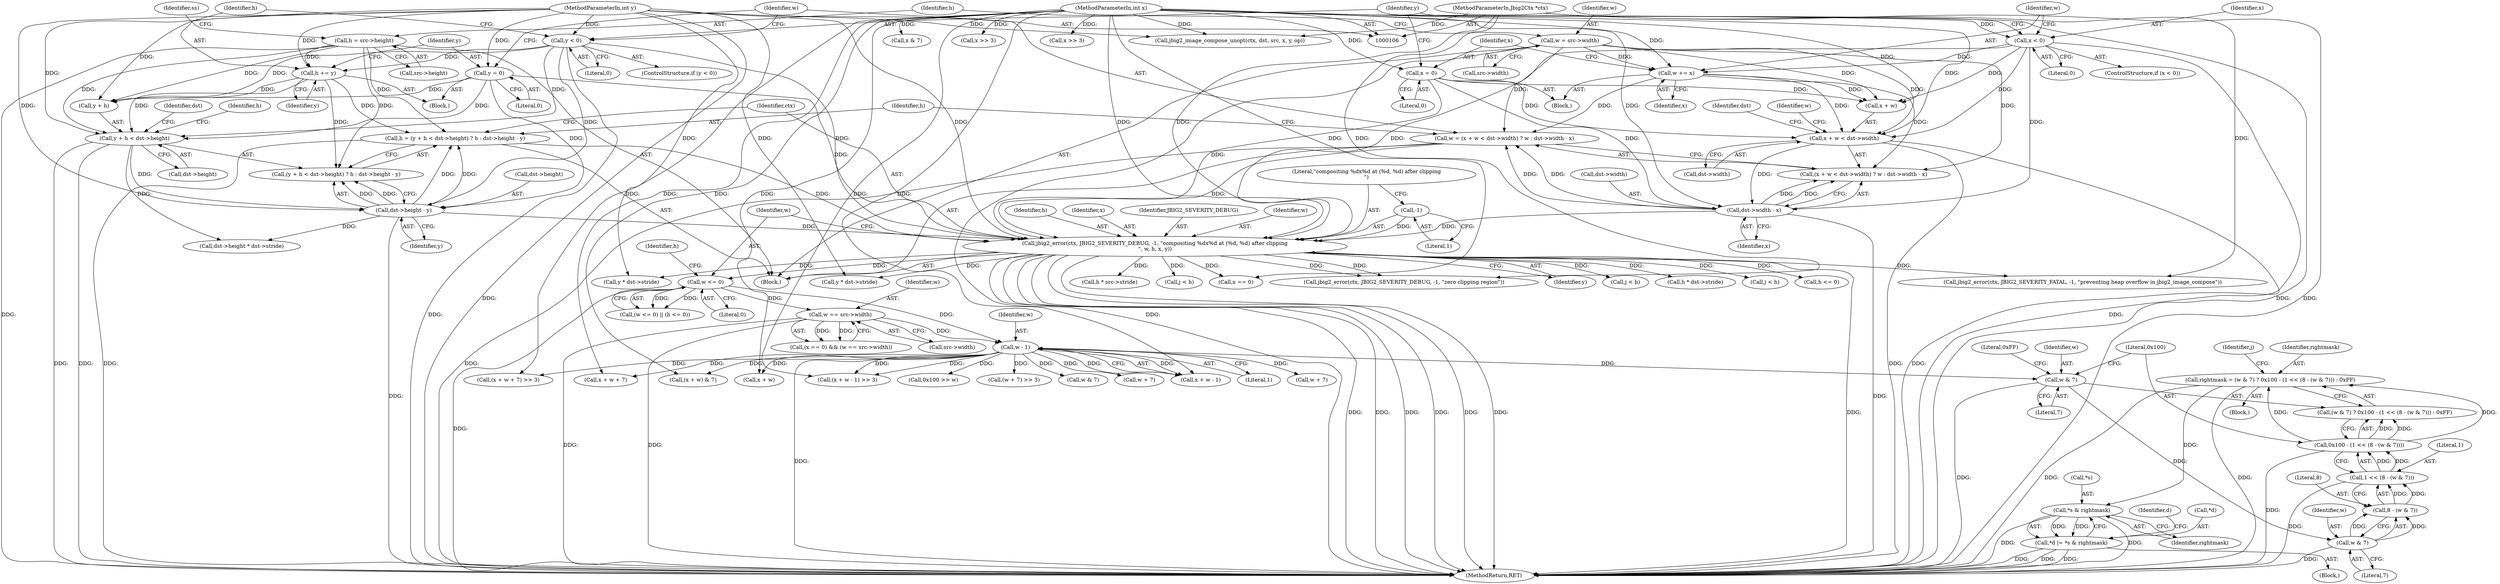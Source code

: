 digraph "0_ghostscript_e698d5c11d27212aa1098bc5b1673a3378563092_3@pointer" {
"1000446" [label="(Call,*s & rightmask)"];
"1000401" [label="(Call,rightmask = (w & 7) ? 0x100 - (1 << (8 - (w & 7))) : 0xFF)"];
"1000407" [label="(Call,0x100 - (1 << (8 - (w & 7))))"];
"1000409" [label="(Call,1 << (8 - (w & 7)))"];
"1000411" [label="(Call,8 - (w & 7))"];
"1000413" [label="(Call,w & 7)"];
"1000404" [label="(Call,w & 7)"];
"1000277" [label="(Call,w - 1)"];
"1000221" [label="(Call,w <= 0)"];
"1000209" [label="(Call,jbig2_error(ctx, JBIG2_SEVERITY_DEBUG, -1, \"compositing %dx%d at (%d, %d) after clipping\n\", w, h, x, y))"];
"1000107" [label="(MethodParameterIn,Jbig2Ctx *ctx)"];
"1000212" [label="(Call,-1)"];
"1000177" [label="(Call,w = (x + w < dst->width) ? w : dst->width - x)"];
"1000140" [label="(Call,w = src->width)"];
"1000160" [label="(Call,w += x)"];
"1000156" [label="(Call,x < 0)"];
"1000110" [label="(MethodParameterIn,int x)"];
"1000188" [label="(Call,dst->width - x)"];
"1000180" [label="(Call,x + w < dst->width)"];
"1000163" [label="(Call,x = 0)"];
"1000193" [label="(Call,h = (y + h < dst->height) ? h : dst->height - y)"];
"1000171" [label="(Call,h += y)"];
"1000167" [label="(Call,y < 0)"];
"1000111" [label="(MethodParameterIn,int y)"];
"1000145" [label="(Call,h = src->height)"];
"1000204" [label="(Call,dst->height - y)"];
"1000196" [label="(Call,y + h < dst->height)"];
"1000174" [label="(Call,y = 0)"];
"1000241" [label="(Call,w == src->width)"];
"1000443" [label="(Call,*d |= *s & rightmask)"];
"1000189" [label="(Call,dst->width)"];
"1000274" [label="(Call,(x + w - 1) >> 3)"];
"1000401" [label="(Call,rightmask = (w & 7) ? 0x100 - (1 << (8 - (w & 7))) : 0xFF)"];
"1000477" [label="(Call,x + w + 7)"];
"1000243" [label="(Call,src->width)"];
"1000197" [label="(Call,y + h)"];
"1000298" [label="(Call,y * dst->stride)"];
"1000402" [label="(Identifier,rightmask)"];
"1000180" [label="(Call,x + w < dst->width)"];
"1000449" [label="(Identifier,rightmask)"];
"1000451" [label="(Identifier,d)"];
"1000363" [label="(Call,0x100 >> w)"];
"1000176" [label="(Literal,0)"];
"1000187" [label="(Identifier,w)"];
"1000470" [label="(Call,(w + 7) >> 3)"];
"1000175" [label="(Identifier,y)"];
"1000161" [label="(Identifier,w)"];
"1000158" [label="(Literal,0)"];
"1000415" [label="(Literal,7)"];
"1000218" [label="(Identifier,y)"];
"1000403" [label="(Call,(w & 7) ? 0x100 - (1 << (8 - (w & 7))) : 0xFF)"];
"1000444" [label="(Call,*d)"];
"1000162" [label="(Identifier,x)"];
"1000517" [label="(Call,w & 7)"];
"1000188" [label="(Call,dst->width - x)"];
"1000206" [label="(Identifier,dst)"];
"1000479" [label="(Call,w + 7)"];
"1000277" [label="(Call,w - 1)"];
"1000502" [label="(Call,(x + w) & 7)"];
"1000204" [label="(Call,dst->height - y)"];
"1000405" [label="(Identifier,w)"];
"1000179" [label="(Call,(x + w < dst->width) ? w : dst->width - x)"];
"1000421" [label="(Call,j < h)"];
"1000275" [label="(Call,x + w - 1)"];
"1000212" [label="(Call,-1)"];
"1000205" [label="(Call,dst->height)"];
"1000174" [label="(Call,y = 0)"];
"1000413" [label="(Call,w & 7)"];
"1000178" [label="(Identifier,w)"];
"1000319" [label="(Call,h * dst->stride)"];
"1000173" [label="(Identifier,y)"];
"1000147" [label="(Call,src->height)"];
"1000483" [label="(Call,x >> 3)"];
"1000370" [label="(Call,j < h)"];
"1000216" [label="(Identifier,h)"];
"1000159" [label="(Block,)"];
"1000200" [label="(Call,dst->height)"];
"1000165" [label="(Literal,0)"];
"1000238" [label="(Call,x == 0)"];
"1000224" [label="(Call,h <= 0)"];
"1000222" [label="(Identifier,w)"];
"1000172" [label="(Identifier,h)"];
"1000217" [label="(Identifier,x)"];
"1000209" [label="(Call,jbig2_error(ctx, JBIG2_SEVERITY_DEBUG, -1, \"compositing %dx%d at (%d, %d) after clipping\n\", w, h, x, y))"];
"1000169" [label="(Literal,0)"];
"1000164" [label="(Identifier,x)"];
"1000160" [label="(Call,w += x)"];
"1000140" [label="(Call,w = src->width)"];
"1000446" [label="(Call,*s & rightmask)"];
"1000184" [label="(Call,dst->width)"];
"1000142" [label="(Call,src->width)"];
"1000443" [label="(Call,*d |= *s & rightmask)"];
"1000279" [label="(Literal,1)"];
"1000221" [label="(Call,w <= 0)"];
"1000151" [label="(Identifier,ss)"];
"1000237" [label="(Call,(x == 0) && (w == src->width))"];
"1000110" [label="(MethodParameterIn,int x)"];
"1000166" [label="(ControlStructure,if (y < 0))"];
"1000426" [label="(Block,)"];
"1000133" [label="(Call,jbig2_image_compose_unopt(ctx, dst, src, x, y, op))"];
"1000113" [label="(Block,)"];
"1000141" [label="(Identifier,w)"];
"1000193" [label="(Call,h = (y + h < dst->height) ? h : dst->height - y)"];
"1000407" [label="(Call,0x100 - (1 << (8 - (w & 7))))"];
"1000190" [label="(Identifier,dst)"];
"1000411" [label="(Call,8 - (w & 7))"];
"1000408" [label="(Literal,0x100)"];
"1000208" [label="(Identifier,y)"];
"1000156" [label="(Call,x < 0)"];
"1000419" [label="(Identifier,j)"];
"1000211" [label="(Identifier,JBIG2_SEVERITY_DEBUG)"];
"1000406" [label="(Literal,7)"];
"1000241" [label="(Call,w == src->width)"];
"1000400" [label="(Block,)"];
"1000192" [label="(Identifier,x)"];
"1000348" [label="(Call,jbig2_error(ctx, JBIG2_SEVERITY_FATAL, -1, \"preventing heap overflow in jbig2_image_compose\"))"];
"1000210" [label="(Identifier,ctx)"];
"1000195" [label="(Call,(y + h < dst->height) ? h : dst->height - y)"];
"1000107" [label="(MethodParameterIn,Jbig2Ctx *ctx)"];
"1000214" [label="(Literal,\"compositing %dx%d at (%d, %d) after clipping\n\")"];
"1000203" [label="(Identifier,h)"];
"1000177" [label="(Call,w = (x + w < dst->width) ? w : dst->width - x)"];
"1000252" [label="(Call,y * dst->stride)"];
"1000155" [label="(ControlStructure,if (x < 0))"];
"1000171" [label="(Call,h += y)"];
"1000624" [label="(MethodReturn,RET)"];
"1000146" [label="(Identifier,h)"];
"1000503" [label="(Call,x + w)"];
"1000471" [label="(Call,w + 7)"];
"1000111" [label="(MethodParameterIn,int y)"];
"1000283" [label="(Call,x & 7)"];
"1000476" [label="(Call,(x + w + 7) >> 3)"];
"1000220" [label="(Call,(w <= 0) || (h <= 0))"];
"1000410" [label="(Literal,1)"];
"1000145" [label="(Call,h = src->height)"];
"1000170" [label="(Block,)"];
"1000163" [label="(Call,x = 0)"];
"1000223" [label="(Literal,0)"];
"1000278" [label="(Identifier,w)"];
"1000157" [label="(Identifier,x)"];
"1000242" [label="(Identifier,w)"];
"1000167" [label="(Call,y < 0)"];
"1000447" [label="(Call,*s)"];
"1000194" [label="(Identifier,h)"];
"1000196" [label="(Call,y + h < dst->height)"];
"1000225" [label="(Identifier,h)"];
"1000213" [label="(Literal,1)"];
"1000260" [label="(Call,h * src->stride)"];
"1000168" [label="(Identifier,y)"];
"1000269" [label="(Call,x >> 3)"];
"1000524" [label="(Call,j < h)"];
"1000339" [label="(Call,dst->height * dst->stride)"];
"1000228" [label="(Call,jbig2_error(ctx, JBIG2_SEVERITY_DEBUG, -1, \"zero clipping region\"))"];
"1000414" [label="(Identifier,w)"];
"1000181" [label="(Call,x + w)"];
"1000404" [label="(Call,w & 7)"];
"1000416" [label="(Literal,0xFF)"];
"1000412" [label="(Literal,8)"];
"1000409" [label="(Call,1 << (8 - (w & 7)))"];
"1000215" [label="(Identifier,w)"];
"1000446" -> "1000443"  [label="AST: "];
"1000446" -> "1000449"  [label="CFG: "];
"1000447" -> "1000446"  [label="AST: "];
"1000449" -> "1000446"  [label="AST: "];
"1000443" -> "1000446"  [label="CFG: "];
"1000446" -> "1000624"  [label="DDG: "];
"1000446" -> "1000624"  [label="DDG: "];
"1000446" -> "1000443"  [label="DDG: "];
"1000446" -> "1000443"  [label="DDG: "];
"1000401" -> "1000446"  [label="DDG: "];
"1000401" -> "1000400"  [label="AST: "];
"1000401" -> "1000403"  [label="CFG: "];
"1000402" -> "1000401"  [label="AST: "];
"1000403" -> "1000401"  [label="AST: "];
"1000419" -> "1000401"  [label="CFG: "];
"1000401" -> "1000624"  [label="DDG: "];
"1000401" -> "1000624"  [label="DDG: "];
"1000407" -> "1000401"  [label="DDG: "];
"1000407" -> "1000401"  [label="DDG: "];
"1000407" -> "1000403"  [label="AST: "];
"1000407" -> "1000409"  [label="CFG: "];
"1000408" -> "1000407"  [label="AST: "];
"1000409" -> "1000407"  [label="AST: "];
"1000403" -> "1000407"  [label="CFG: "];
"1000407" -> "1000624"  [label="DDG: "];
"1000407" -> "1000403"  [label="DDG: "];
"1000407" -> "1000403"  [label="DDG: "];
"1000409" -> "1000407"  [label="DDG: "];
"1000409" -> "1000407"  [label="DDG: "];
"1000409" -> "1000411"  [label="CFG: "];
"1000410" -> "1000409"  [label="AST: "];
"1000411" -> "1000409"  [label="AST: "];
"1000409" -> "1000624"  [label="DDG: "];
"1000411" -> "1000409"  [label="DDG: "];
"1000411" -> "1000409"  [label="DDG: "];
"1000411" -> "1000413"  [label="CFG: "];
"1000412" -> "1000411"  [label="AST: "];
"1000413" -> "1000411"  [label="AST: "];
"1000413" -> "1000411"  [label="DDG: "];
"1000413" -> "1000411"  [label="DDG: "];
"1000413" -> "1000415"  [label="CFG: "];
"1000414" -> "1000413"  [label="AST: "];
"1000415" -> "1000413"  [label="AST: "];
"1000413" -> "1000624"  [label="DDG: "];
"1000404" -> "1000413"  [label="DDG: "];
"1000404" -> "1000403"  [label="AST: "];
"1000404" -> "1000406"  [label="CFG: "];
"1000405" -> "1000404"  [label="AST: "];
"1000406" -> "1000404"  [label="AST: "];
"1000408" -> "1000404"  [label="CFG: "];
"1000416" -> "1000404"  [label="CFG: "];
"1000404" -> "1000624"  [label="DDG: "];
"1000277" -> "1000404"  [label="DDG: "];
"1000277" -> "1000275"  [label="AST: "];
"1000277" -> "1000279"  [label="CFG: "];
"1000278" -> "1000277"  [label="AST: "];
"1000279" -> "1000277"  [label="AST: "];
"1000275" -> "1000277"  [label="CFG: "];
"1000277" -> "1000624"  [label="DDG: "];
"1000277" -> "1000274"  [label="DDG: "];
"1000277" -> "1000274"  [label="DDG: "];
"1000277" -> "1000275"  [label="DDG: "];
"1000277" -> "1000275"  [label="DDG: "];
"1000221" -> "1000277"  [label="DDG: "];
"1000241" -> "1000277"  [label="DDG: "];
"1000277" -> "1000363"  [label="DDG: "];
"1000277" -> "1000470"  [label="DDG: "];
"1000277" -> "1000471"  [label="DDG: "];
"1000277" -> "1000476"  [label="DDG: "];
"1000277" -> "1000477"  [label="DDG: "];
"1000277" -> "1000479"  [label="DDG: "];
"1000277" -> "1000502"  [label="DDG: "];
"1000277" -> "1000503"  [label="DDG: "];
"1000277" -> "1000517"  [label="DDG: "];
"1000221" -> "1000220"  [label="AST: "];
"1000221" -> "1000223"  [label="CFG: "];
"1000222" -> "1000221"  [label="AST: "];
"1000223" -> "1000221"  [label="AST: "];
"1000225" -> "1000221"  [label="CFG: "];
"1000220" -> "1000221"  [label="CFG: "];
"1000221" -> "1000624"  [label="DDG: "];
"1000221" -> "1000220"  [label="DDG: "];
"1000221" -> "1000220"  [label="DDG: "];
"1000209" -> "1000221"  [label="DDG: "];
"1000221" -> "1000241"  [label="DDG: "];
"1000209" -> "1000113"  [label="AST: "];
"1000209" -> "1000218"  [label="CFG: "];
"1000210" -> "1000209"  [label="AST: "];
"1000211" -> "1000209"  [label="AST: "];
"1000212" -> "1000209"  [label="AST: "];
"1000214" -> "1000209"  [label="AST: "];
"1000215" -> "1000209"  [label="AST: "];
"1000216" -> "1000209"  [label="AST: "];
"1000217" -> "1000209"  [label="AST: "];
"1000218" -> "1000209"  [label="AST: "];
"1000222" -> "1000209"  [label="CFG: "];
"1000209" -> "1000624"  [label="DDG: "];
"1000209" -> "1000624"  [label="DDG: "];
"1000209" -> "1000624"  [label="DDG: "];
"1000209" -> "1000624"  [label="DDG: "];
"1000209" -> "1000624"  [label="DDG: "];
"1000209" -> "1000624"  [label="DDG: "];
"1000209" -> "1000624"  [label="DDG: "];
"1000107" -> "1000209"  [label="DDG: "];
"1000212" -> "1000209"  [label="DDG: "];
"1000177" -> "1000209"  [label="DDG: "];
"1000193" -> "1000209"  [label="DDG: "];
"1000188" -> "1000209"  [label="DDG: "];
"1000110" -> "1000209"  [label="DDG: "];
"1000163" -> "1000209"  [label="DDG: "];
"1000156" -> "1000209"  [label="DDG: "];
"1000204" -> "1000209"  [label="DDG: "];
"1000111" -> "1000209"  [label="DDG: "];
"1000167" -> "1000209"  [label="DDG: "];
"1000174" -> "1000209"  [label="DDG: "];
"1000209" -> "1000224"  [label="DDG: "];
"1000209" -> "1000228"  [label="DDG: "];
"1000209" -> "1000228"  [label="DDG: "];
"1000209" -> "1000238"  [label="DDG: "];
"1000209" -> "1000252"  [label="DDG: "];
"1000209" -> "1000260"  [label="DDG: "];
"1000209" -> "1000298"  [label="DDG: "];
"1000209" -> "1000319"  [label="DDG: "];
"1000209" -> "1000348"  [label="DDG: "];
"1000209" -> "1000370"  [label="DDG: "];
"1000209" -> "1000421"  [label="DDG: "];
"1000209" -> "1000524"  [label="DDG: "];
"1000107" -> "1000106"  [label="AST: "];
"1000107" -> "1000624"  [label="DDG: "];
"1000107" -> "1000133"  [label="DDG: "];
"1000107" -> "1000228"  [label="DDG: "];
"1000107" -> "1000348"  [label="DDG: "];
"1000212" -> "1000213"  [label="CFG: "];
"1000213" -> "1000212"  [label="AST: "];
"1000214" -> "1000212"  [label="CFG: "];
"1000177" -> "1000113"  [label="AST: "];
"1000177" -> "1000179"  [label="CFG: "];
"1000178" -> "1000177"  [label="AST: "];
"1000179" -> "1000177"  [label="AST: "];
"1000194" -> "1000177"  [label="CFG: "];
"1000177" -> "1000624"  [label="DDG: "];
"1000140" -> "1000177"  [label="DDG: "];
"1000160" -> "1000177"  [label="DDG: "];
"1000188" -> "1000177"  [label="DDG: "];
"1000188" -> "1000177"  [label="DDG: "];
"1000140" -> "1000113"  [label="AST: "];
"1000140" -> "1000142"  [label="CFG: "];
"1000141" -> "1000140"  [label="AST: "];
"1000142" -> "1000140"  [label="AST: "];
"1000146" -> "1000140"  [label="CFG: "];
"1000140" -> "1000624"  [label="DDG: "];
"1000140" -> "1000160"  [label="DDG: "];
"1000140" -> "1000180"  [label="DDG: "];
"1000140" -> "1000181"  [label="DDG: "];
"1000140" -> "1000179"  [label="DDG: "];
"1000160" -> "1000159"  [label="AST: "];
"1000160" -> "1000162"  [label="CFG: "];
"1000161" -> "1000160"  [label="AST: "];
"1000162" -> "1000160"  [label="AST: "];
"1000164" -> "1000160"  [label="CFG: "];
"1000156" -> "1000160"  [label="DDG: "];
"1000110" -> "1000160"  [label="DDG: "];
"1000160" -> "1000180"  [label="DDG: "];
"1000160" -> "1000181"  [label="DDG: "];
"1000160" -> "1000179"  [label="DDG: "];
"1000156" -> "1000155"  [label="AST: "];
"1000156" -> "1000158"  [label="CFG: "];
"1000157" -> "1000156"  [label="AST: "];
"1000158" -> "1000156"  [label="AST: "];
"1000161" -> "1000156"  [label="CFG: "];
"1000168" -> "1000156"  [label="CFG: "];
"1000156" -> "1000624"  [label="DDG: "];
"1000110" -> "1000156"  [label="DDG: "];
"1000156" -> "1000180"  [label="DDG: "];
"1000156" -> "1000181"  [label="DDG: "];
"1000156" -> "1000188"  [label="DDG: "];
"1000110" -> "1000106"  [label="AST: "];
"1000110" -> "1000624"  [label="DDG: "];
"1000110" -> "1000133"  [label="DDG: "];
"1000110" -> "1000163"  [label="DDG: "];
"1000110" -> "1000180"  [label="DDG: "];
"1000110" -> "1000181"  [label="DDG: "];
"1000110" -> "1000188"  [label="DDG: "];
"1000110" -> "1000238"  [label="DDG: "];
"1000110" -> "1000269"  [label="DDG: "];
"1000110" -> "1000274"  [label="DDG: "];
"1000110" -> "1000275"  [label="DDG: "];
"1000110" -> "1000283"  [label="DDG: "];
"1000110" -> "1000476"  [label="DDG: "];
"1000110" -> "1000477"  [label="DDG: "];
"1000110" -> "1000483"  [label="DDG: "];
"1000110" -> "1000502"  [label="DDG: "];
"1000110" -> "1000503"  [label="DDG: "];
"1000188" -> "1000179"  [label="AST: "];
"1000188" -> "1000192"  [label="CFG: "];
"1000189" -> "1000188"  [label="AST: "];
"1000192" -> "1000188"  [label="AST: "];
"1000179" -> "1000188"  [label="CFG: "];
"1000188" -> "1000624"  [label="DDG: "];
"1000188" -> "1000179"  [label="DDG: "];
"1000188" -> "1000179"  [label="DDG: "];
"1000180" -> "1000188"  [label="DDG: "];
"1000163" -> "1000188"  [label="DDG: "];
"1000180" -> "1000179"  [label="AST: "];
"1000180" -> "1000184"  [label="CFG: "];
"1000181" -> "1000180"  [label="AST: "];
"1000184" -> "1000180"  [label="AST: "];
"1000187" -> "1000180"  [label="CFG: "];
"1000190" -> "1000180"  [label="CFG: "];
"1000180" -> "1000624"  [label="DDG: "];
"1000180" -> "1000624"  [label="DDG: "];
"1000163" -> "1000180"  [label="DDG: "];
"1000163" -> "1000159"  [label="AST: "];
"1000163" -> "1000165"  [label="CFG: "];
"1000164" -> "1000163"  [label="AST: "];
"1000165" -> "1000163"  [label="AST: "];
"1000168" -> "1000163"  [label="CFG: "];
"1000163" -> "1000181"  [label="DDG: "];
"1000193" -> "1000113"  [label="AST: "];
"1000193" -> "1000195"  [label="CFG: "];
"1000194" -> "1000193"  [label="AST: "];
"1000195" -> "1000193"  [label="AST: "];
"1000210" -> "1000193"  [label="CFG: "];
"1000193" -> "1000624"  [label="DDG: "];
"1000171" -> "1000193"  [label="DDG: "];
"1000145" -> "1000193"  [label="DDG: "];
"1000204" -> "1000193"  [label="DDG: "];
"1000204" -> "1000193"  [label="DDG: "];
"1000171" -> "1000170"  [label="AST: "];
"1000171" -> "1000173"  [label="CFG: "];
"1000172" -> "1000171"  [label="AST: "];
"1000173" -> "1000171"  [label="AST: "];
"1000175" -> "1000171"  [label="CFG: "];
"1000167" -> "1000171"  [label="DDG: "];
"1000111" -> "1000171"  [label="DDG: "];
"1000145" -> "1000171"  [label="DDG: "];
"1000171" -> "1000196"  [label="DDG: "];
"1000171" -> "1000197"  [label="DDG: "];
"1000171" -> "1000195"  [label="DDG: "];
"1000167" -> "1000166"  [label="AST: "];
"1000167" -> "1000169"  [label="CFG: "];
"1000168" -> "1000167"  [label="AST: "];
"1000169" -> "1000167"  [label="AST: "];
"1000172" -> "1000167"  [label="CFG: "];
"1000178" -> "1000167"  [label="CFG: "];
"1000167" -> "1000624"  [label="DDG: "];
"1000111" -> "1000167"  [label="DDG: "];
"1000167" -> "1000196"  [label="DDG: "];
"1000167" -> "1000197"  [label="DDG: "];
"1000167" -> "1000204"  [label="DDG: "];
"1000111" -> "1000106"  [label="AST: "];
"1000111" -> "1000624"  [label="DDG: "];
"1000111" -> "1000133"  [label="DDG: "];
"1000111" -> "1000174"  [label="DDG: "];
"1000111" -> "1000196"  [label="DDG: "];
"1000111" -> "1000197"  [label="DDG: "];
"1000111" -> "1000204"  [label="DDG: "];
"1000111" -> "1000252"  [label="DDG: "];
"1000111" -> "1000298"  [label="DDG: "];
"1000145" -> "1000113"  [label="AST: "];
"1000145" -> "1000147"  [label="CFG: "];
"1000146" -> "1000145"  [label="AST: "];
"1000147" -> "1000145"  [label="AST: "];
"1000151" -> "1000145"  [label="CFG: "];
"1000145" -> "1000624"  [label="DDG: "];
"1000145" -> "1000196"  [label="DDG: "];
"1000145" -> "1000197"  [label="DDG: "];
"1000145" -> "1000195"  [label="DDG: "];
"1000204" -> "1000195"  [label="AST: "];
"1000204" -> "1000208"  [label="CFG: "];
"1000205" -> "1000204"  [label="AST: "];
"1000208" -> "1000204"  [label="AST: "];
"1000195" -> "1000204"  [label="CFG: "];
"1000204" -> "1000624"  [label="DDG: "];
"1000204" -> "1000195"  [label="DDG: "];
"1000204" -> "1000195"  [label="DDG: "];
"1000196" -> "1000204"  [label="DDG: "];
"1000174" -> "1000204"  [label="DDG: "];
"1000204" -> "1000339"  [label="DDG: "];
"1000196" -> "1000195"  [label="AST: "];
"1000196" -> "1000200"  [label="CFG: "];
"1000197" -> "1000196"  [label="AST: "];
"1000200" -> "1000196"  [label="AST: "];
"1000203" -> "1000196"  [label="CFG: "];
"1000206" -> "1000196"  [label="CFG: "];
"1000196" -> "1000624"  [label="DDG: "];
"1000196" -> "1000624"  [label="DDG: "];
"1000174" -> "1000196"  [label="DDG: "];
"1000196" -> "1000339"  [label="DDG: "];
"1000174" -> "1000170"  [label="AST: "];
"1000174" -> "1000176"  [label="CFG: "];
"1000175" -> "1000174"  [label="AST: "];
"1000176" -> "1000174"  [label="AST: "];
"1000178" -> "1000174"  [label="CFG: "];
"1000174" -> "1000197"  [label="DDG: "];
"1000241" -> "1000237"  [label="AST: "];
"1000241" -> "1000243"  [label="CFG: "];
"1000242" -> "1000241"  [label="AST: "];
"1000243" -> "1000241"  [label="AST: "];
"1000237" -> "1000241"  [label="CFG: "];
"1000241" -> "1000624"  [label="DDG: "];
"1000241" -> "1000624"  [label="DDG: "];
"1000241" -> "1000237"  [label="DDG: "];
"1000241" -> "1000237"  [label="DDG: "];
"1000443" -> "1000426"  [label="AST: "];
"1000444" -> "1000443"  [label="AST: "];
"1000451" -> "1000443"  [label="CFG: "];
"1000443" -> "1000624"  [label="DDG: "];
"1000443" -> "1000624"  [label="DDG: "];
"1000443" -> "1000624"  [label="DDG: "];
}
